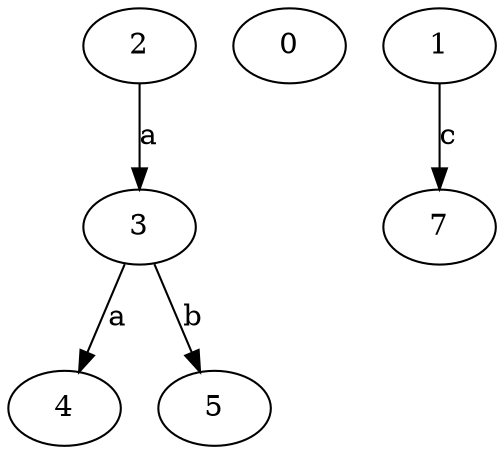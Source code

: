 strict digraph  {
2;
0;
3;
4;
1;
5;
7;
2 -> 3  [label=a];
3 -> 4  [label=a];
3 -> 5  [label=b];
1 -> 7  [label=c];
}
